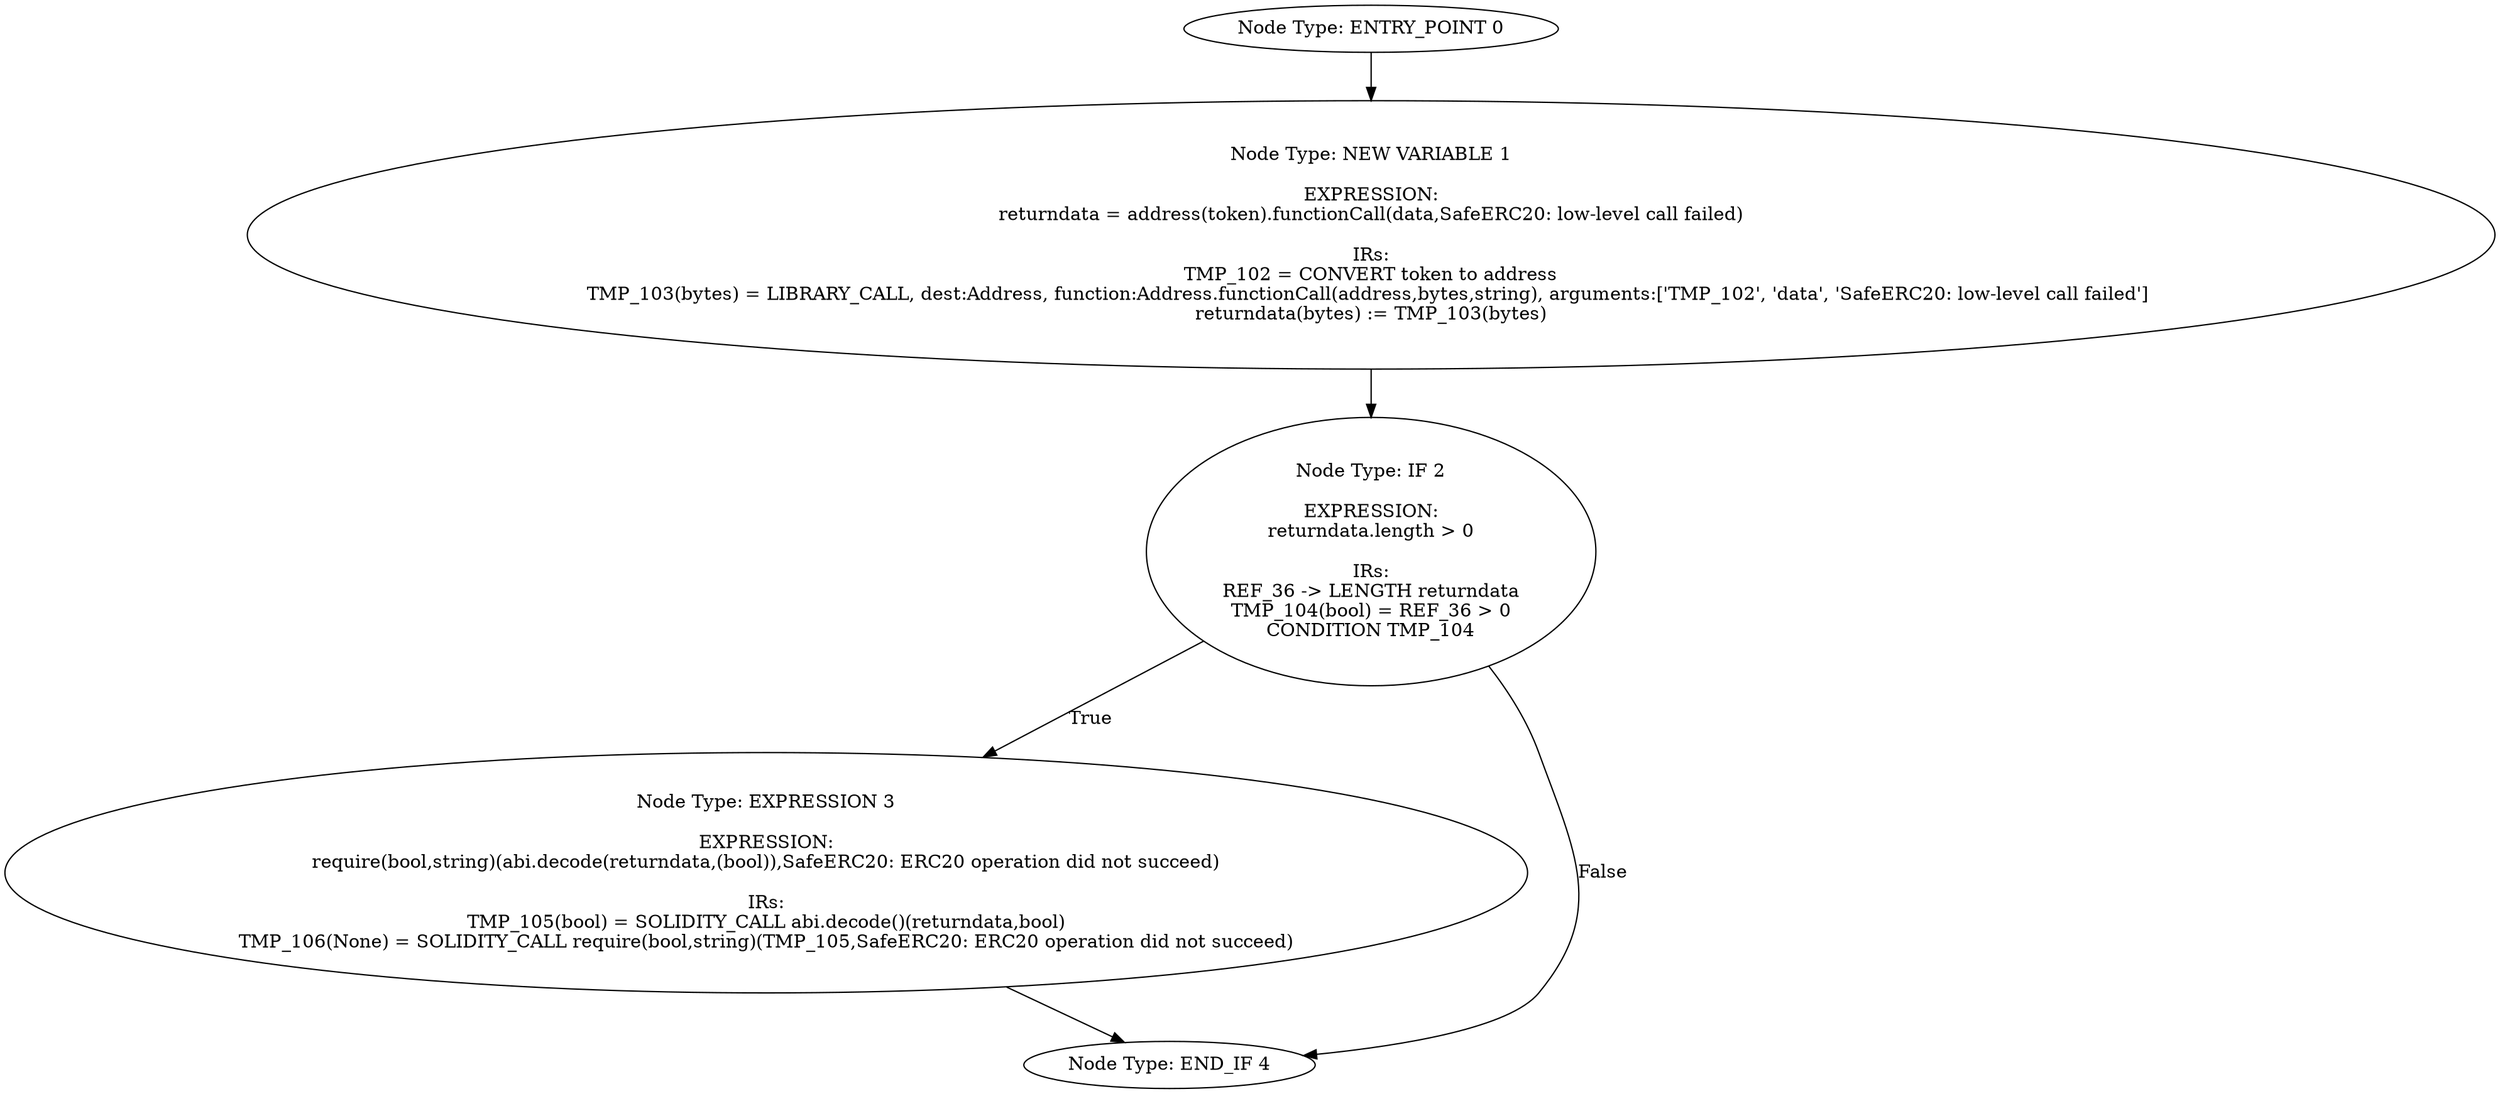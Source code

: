digraph{
0[label="Node Type: ENTRY_POINT 0
"];
0->1;
1[label="Node Type: NEW VARIABLE 1

EXPRESSION:
returndata = address(token).functionCall(data,SafeERC20: low-level call failed)

IRs:
TMP_102 = CONVERT token to address
TMP_103(bytes) = LIBRARY_CALL, dest:Address, function:Address.functionCall(address,bytes,string), arguments:['TMP_102', 'data', 'SafeERC20: low-level call failed'] 
returndata(bytes) := TMP_103(bytes)"];
1->2;
2[label="Node Type: IF 2

EXPRESSION:
returndata.length > 0

IRs:
REF_36 -> LENGTH returndata
TMP_104(bool) = REF_36 > 0
CONDITION TMP_104"];
2->3[label="True"];
2->4[label="False"];
3[label="Node Type: EXPRESSION 3

EXPRESSION:
require(bool,string)(abi.decode(returndata,(bool)),SafeERC20: ERC20 operation did not succeed)

IRs:
TMP_105(bool) = SOLIDITY_CALL abi.decode()(returndata,bool)
TMP_106(None) = SOLIDITY_CALL require(bool,string)(TMP_105,SafeERC20: ERC20 operation did not succeed)"];
3->4;
4[label="Node Type: END_IF 4
"];
}
